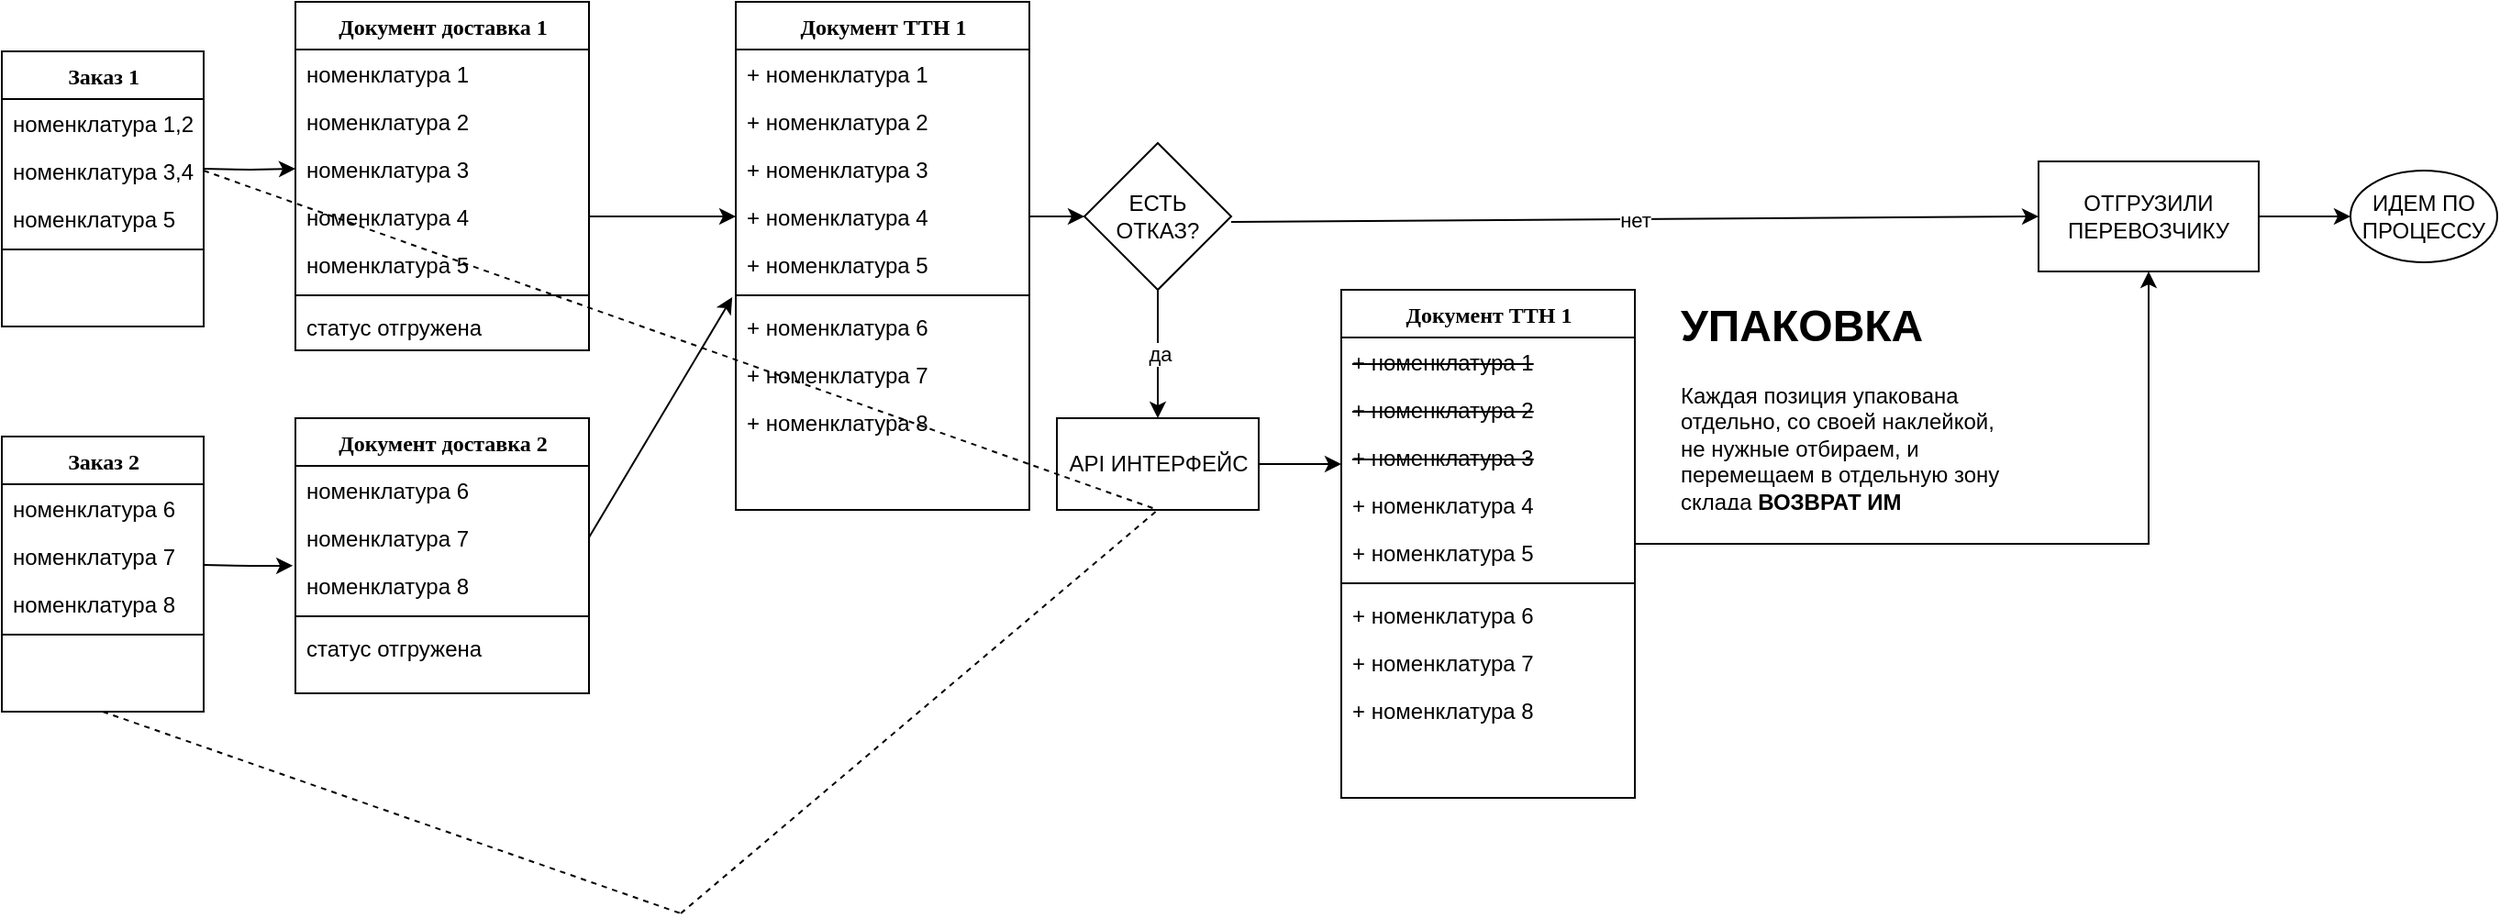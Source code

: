 <mxfile version="13.8.9-1" type="github">
  <diagram name="Page-1" id="9f46799a-70d6-7492-0946-bef42562c5a5">
    <mxGraphModel dx="1240" dy="561" grid="1" gridSize="10" guides="1" tooltips="1" connect="1" arrows="1" fold="1" page="1" pageScale="1" pageWidth="1100" pageHeight="850" background="#ffffff" math="0" shadow="0">
      <root>
        <mxCell id="0" />
        <mxCell id="1" parent="0" />
        <mxCell id="78961159f06e98e8-17" value="Документ доставка 1" style="swimlane;html=1;fontStyle=1;align=center;verticalAlign=top;childLayout=stackLayout;horizontal=1;startSize=26;horizontalStack=0;resizeParent=1;resizeLast=0;collapsible=1;marginBottom=0;swimlaneFillColor=#ffffff;rounded=0;shadow=0;comic=0;labelBackgroundColor=none;strokeWidth=1;fillColor=none;fontFamily=Verdana;fontSize=12" parent="1" vertex="1">
          <mxGeometry x="190" y="83" width="160" height="190" as="geometry" />
        </mxCell>
        <mxCell id="78961159f06e98e8-21" value="номенклатура 1" style="text;html=1;strokeColor=none;fillColor=none;align=left;verticalAlign=top;spacingLeft=4;spacingRight=4;whiteSpace=wrap;overflow=hidden;rotatable=0;points=[[0,0.5],[1,0.5]];portConstraint=eastwest;" parent="78961159f06e98e8-17" vertex="1">
          <mxGeometry y="26" width="160" height="26" as="geometry" />
        </mxCell>
        <mxCell id="78961159f06e98e8-23" value="номенклатура 2" style="text;html=1;strokeColor=none;fillColor=none;align=left;verticalAlign=top;spacingLeft=4;spacingRight=4;whiteSpace=wrap;overflow=hidden;rotatable=0;points=[[0,0.5],[1,0.5]];portConstraint=eastwest;" parent="78961159f06e98e8-17" vertex="1">
          <mxGeometry y="52" width="160" height="26" as="geometry" />
        </mxCell>
        <mxCell id="78961159f06e98e8-25" value="номенклатура 3" style="text;html=1;strokeColor=none;fillColor=none;align=left;verticalAlign=top;spacingLeft=4;spacingRight=4;whiteSpace=wrap;overflow=hidden;rotatable=0;points=[[0,0.5],[1,0.5]];portConstraint=eastwest;" parent="78961159f06e98e8-17" vertex="1">
          <mxGeometry y="78" width="160" height="26" as="geometry" />
        </mxCell>
        <mxCell id="78961159f06e98e8-26" value="номенклатура 4" style="text;html=1;strokeColor=none;fillColor=none;align=left;verticalAlign=top;spacingLeft=4;spacingRight=4;whiteSpace=wrap;overflow=hidden;rotatable=0;points=[[0,0.5],[1,0.5]];portConstraint=eastwest;" parent="78961159f06e98e8-17" vertex="1">
          <mxGeometry y="104" width="160" height="26" as="geometry" />
        </mxCell>
        <mxCell id="78961159f06e98e8-24" value="номенклатура 5" style="text;html=1;strokeColor=none;fillColor=none;align=left;verticalAlign=top;spacingLeft=4;spacingRight=4;whiteSpace=wrap;overflow=hidden;rotatable=0;points=[[0,0.5],[1,0.5]];portConstraint=eastwest;" parent="78961159f06e98e8-17" vertex="1">
          <mxGeometry y="130" width="160" height="26" as="geometry" />
        </mxCell>
        <mxCell id="78961159f06e98e8-19" value="" style="line;html=1;strokeWidth=1;fillColor=none;align=left;verticalAlign=middle;spacingTop=-1;spacingLeft=3;spacingRight=3;rotatable=0;labelPosition=right;points=[];portConstraint=eastwest;" parent="78961159f06e98e8-17" vertex="1">
          <mxGeometry y="156" width="160" height="8" as="geometry" />
        </mxCell>
        <mxCell id="78961159f06e98e8-20" value="статус отгружена&amp;nbsp;" style="text;html=1;strokeColor=none;fillColor=none;align=left;verticalAlign=top;spacingLeft=4;spacingRight=4;whiteSpace=wrap;overflow=hidden;rotatable=0;points=[[0,0.5],[1,0.5]];portConstraint=eastwest;" parent="78961159f06e98e8-17" vertex="1">
          <mxGeometry y="164" width="160" height="26" as="geometry" />
        </mxCell>
        <mxCell id="78961159f06e98e8-30" value="Документ ТТН 1" style="swimlane;html=1;fontStyle=1;align=center;verticalAlign=top;childLayout=stackLayout;horizontal=1;startSize=26;horizontalStack=0;resizeParent=1;resizeLast=0;collapsible=1;marginBottom=0;swimlaneFillColor=#ffffff;rounded=0;shadow=0;comic=0;labelBackgroundColor=none;strokeWidth=1;fillColor=none;fontFamily=Verdana;fontSize=12" parent="1" vertex="1">
          <mxGeometry x="430" y="83" width="160" height="277" as="geometry" />
        </mxCell>
        <mxCell id="78961159f06e98e8-31" value="+ номенклатура 1" style="text;html=1;strokeColor=none;fillColor=none;align=left;verticalAlign=top;spacingLeft=4;spacingRight=4;whiteSpace=wrap;overflow=hidden;rotatable=0;points=[[0,0.5],[1,0.5]];portConstraint=eastwest;" parent="78961159f06e98e8-30" vertex="1">
          <mxGeometry y="26" width="160" height="26" as="geometry" />
        </mxCell>
        <mxCell id="78961159f06e98e8-32" value="+ номенклатура 2" style="text;html=1;strokeColor=none;fillColor=none;align=left;verticalAlign=top;spacingLeft=4;spacingRight=4;whiteSpace=wrap;overflow=hidden;rotatable=0;points=[[0,0.5],[1,0.5]];portConstraint=eastwest;" parent="78961159f06e98e8-30" vertex="1">
          <mxGeometry y="52" width="160" height="26" as="geometry" />
        </mxCell>
        <mxCell id="78961159f06e98e8-33" value="+ номенклатура 3" style="text;html=1;strokeColor=none;fillColor=none;align=left;verticalAlign=top;spacingLeft=4;spacingRight=4;whiteSpace=wrap;overflow=hidden;rotatable=0;points=[[0,0.5],[1,0.5]];portConstraint=eastwest;" parent="78961159f06e98e8-30" vertex="1">
          <mxGeometry y="78" width="160" height="26" as="geometry" />
        </mxCell>
        <mxCell id="78961159f06e98e8-34" value="+ номенклатура 4" style="text;html=1;strokeColor=none;fillColor=none;align=left;verticalAlign=top;spacingLeft=4;spacingRight=4;whiteSpace=wrap;overflow=hidden;rotatable=0;points=[[0,0.5],[1,0.5]];portConstraint=eastwest;" parent="78961159f06e98e8-30" vertex="1">
          <mxGeometry y="104" width="160" height="26" as="geometry" />
        </mxCell>
        <mxCell id="78961159f06e98e8-36" value="+ номенклатура 5" style="text;html=1;strokeColor=none;fillColor=none;align=left;verticalAlign=top;spacingLeft=4;spacingRight=4;whiteSpace=wrap;overflow=hidden;rotatable=0;points=[[0,0.5],[1,0.5]];portConstraint=eastwest;" parent="78961159f06e98e8-30" vertex="1">
          <mxGeometry y="130" width="160" height="26" as="geometry" />
        </mxCell>
        <mxCell id="78961159f06e98e8-38" value="" style="line;html=1;strokeWidth=1;fillColor=none;align=left;verticalAlign=middle;spacingTop=-1;spacingLeft=3;spacingRight=3;rotatable=0;labelPosition=right;points=[];portConstraint=eastwest;" parent="78961159f06e98e8-30" vertex="1">
          <mxGeometry y="156" width="160" height="8" as="geometry" />
        </mxCell>
        <mxCell id="78961159f06e98e8-39" value="+ номенклатура 6" style="text;html=1;strokeColor=none;fillColor=none;align=left;verticalAlign=top;spacingLeft=4;spacingRight=4;whiteSpace=wrap;overflow=hidden;rotatable=0;points=[[0,0.5],[1,0.5]];portConstraint=eastwest;" parent="78961159f06e98e8-30" vertex="1">
          <mxGeometry y="164" width="160" height="26" as="geometry" />
        </mxCell>
        <mxCell id="78961159f06e98e8-40" value="+ номенклатура 7" style="text;html=1;strokeColor=none;fillColor=none;align=left;verticalAlign=top;spacingLeft=4;spacingRight=4;whiteSpace=wrap;overflow=hidden;rotatable=0;points=[[0,0.5],[1,0.5]];portConstraint=eastwest;" parent="78961159f06e98e8-30" vertex="1">
          <mxGeometry y="190" width="160" height="26" as="geometry" />
        </mxCell>
        <mxCell id="78961159f06e98e8-42" value="+ номенклатура 8" style="text;html=1;strokeColor=none;fillColor=none;align=left;verticalAlign=top;spacingLeft=4;spacingRight=4;whiteSpace=wrap;overflow=hidden;rotatable=0;points=[[0,0.5],[1,0.5]];portConstraint=eastwest;" parent="78961159f06e98e8-30" vertex="1">
          <mxGeometry y="216" width="160" height="26" as="geometry" />
        </mxCell>
        <mxCell id="TUxAyRFGm5ZUwUrxouXl-1" value="Документ доставка 2" style="swimlane;html=1;fontStyle=1;align=center;verticalAlign=top;childLayout=stackLayout;horizontal=1;startSize=26;horizontalStack=0;resizeParent=1;resizeLast=0;collapsible=1;marginBottom=0;swimlaneFillColor=#ffffff;rounded=0;shadow=0;comic=0;labelBackgroundColor=none;strokeWidth=1;fillColor=none;fontFamily=Verdana;fontSize=12" parent="1" vertex="1">
          <mxGeometry x="190" y="310" width="160" height="150" as="geometry" />
        </mxCell>
        <mxCell id="TUxAyRFGm5ZUwUrxouXl-2" value="номенклатура 6" style="text;html=1;strokeColor=none;fillColor=none;align=left;verticalAlign=top;spacingLeft=4;spacingRight=4;whiteSpace=wrap;overflow=hidden;rotatable=0;points=[[0,0.5],[1,0.5]];portConstraint=eastwest;" parent="TUxAyRFGm5ZUwUrxouXl-1" vertex="1">
          <mxGeometry y="26" width="160" height="26" as="geometry" />
        </mxCell>
        <mxCell id="TUxAyRFGm5ZUwUrxouXl-4" value="номенклатура 7" style="text;html=1;strokeColor=none;fillColor=none;align=left;verticalAlign=top;spacingLeft=4;spacingRight=4;whiteSpace=wrap;overflow=hidden;rotatable=0;points=[[0,0.5],[1,0.5]];portConstraint=eastwest;" parent="TUxAyRFGm5ZUwUrxouXl-1" vertex="1">
          <mxGeometry y="52" width="160" height="26" as="geometry" />
        </mxCell>
        <mxCell id="TUxAyRFGm5ZUwUrxouXl-3" value="номенклатура 8" style="text;html=1;strokeColor=none;fillColor=none;align=left;verticalAlign=top;spacingLeft=4;spacingRight=4;whiteSpace=wrap;overflow=hidden;rotatable=0;points=[[0,0.5],[1,0.5]];portConstraint=eastwest;" parent="TUxAyRFGm5ZUwUrxouXl-1" vertex="1">
          <mxGeometry y="78" width="160" height="26" as="geometry" />
        </mxCell>
        <mxCell id="TUxAyRFGm5ZUwUrxouXl-7" value="" style="line;html=1;strokeWidth=1;fillColor=none;align=left;verticalAlign=middle;spacingTop=-1;spacingLeft=3;spacingRight=3;rotatable=0;labelPosition=right;points=[];portConstraint=eastwest;" parent="TUxAyRFGm5ZUwUrxouXl-1" vertex="1">
          <mxGeometry y="104" width="160" height="8" as="geometry" />
        </mxCell>
        <mxCell id="TUxAyRFGm5ZUwUrxouXl-8" value="статус отгружена&amp;nbsp;" style="text;html=1;strokeColor=none;fillColor=none;align=left;verticalAlign=top;spacingLeft=4;spacingRight=4;whiteSpace=wrap;overflow=hidden;rotatable=0;points=[[0,0.5],[1,0.5]];portConstraint=eastwest;" parent="TUxAyRFGm5ZUwUrxouXl-1" vertex="1">
          <mxGeometry y="112" width="160" height="26" as="geometry" />
        </mxCell>
        <mxCell id="TUxAyRFGm5ZUwUrxouXl-9" value="" style="endArrow=classic;html=1;exitX=1;exitY=0.5;exitDx=0;exitDy=0;entryX=0;entryY=0.5;entryDx=0;entryDy=0;" parent="1" source="78961159f06e98e8-26" target="78961159f06e98e8-34" edge="1">
          <mxGeometry width="50" height="50" relative="1" as="geometry">
            <mxPoint x="330" y="390" as="sourcePoint" />
            <mxPoint x="380" y="340" as="targetPoint" />
          </mxGeometry>
        </mxCell>
        <mxCell id="TUxAyRFGm5ZUwUrxouXl-10" value="" style="endArrow=classic;html=1;exitX=1;exitY=0.5;exitDx=0;exitDy=0;entryX=-0.012;entryY=-0.115;entryDx=0;entryDy=0;entryPerimeter=0;" parent="1" target="78961159f06e98e8-39" edge="1" source="TUxAyRFGm5ZUwUrxouXl-4">
          <mxGeometry width="50" height="50" relative="1" as="geometry">
            <mxPoint x="253.04" y="485.008" as="sourcePoint" />
            <mxPoint x="380" y="340" as="targetPoint" />
          </mxGeometry>
        </mxCell>
        <mxCell id="TUxAyRFGm5ZUwUrxouXl-13" value="" style="endArrow=classic;html=1;exitX=1;exitY=0.5;exitDx=0;exitDy=0;" parent="1" source="78961159f06e98e8-34" target="TUxAyRFGm5ZUwUrxouXl-14" edge="1">
          <mxGeometry width="50" height="50" relative="1" as="geometry">
            <mxPoint x="780" y="290" as="sourcePoint" />
            <mxPoint x="660" y="200" as="targetPoint" />
          </mxGeometry>
        </mxCell>
        <mxCell id="TUxAyRFGm5ZUwUrxouXl-22" value="да" style="edgeStyle=orthogonalEdgeStyle;rounded=0;orthogonalLoop=1;jettySize=auto;html=1;" parent="1" source="TUxAyRFGm5ZUwUrxouXl-14" edge="1">
          <mxGeometry relative="1" as="geometry">
            <mxPoint x="660" y="310" as="targetPoint" />
          </mxGeometry>
        </mxCell>
        <mxCell id="TUxAyRFGm5ZUwUrxouXl-14" value="ЕСТЬ ОТКАЗ?" style="rhombus;whiteSpace=wrap;html=1;" parent="1" vertex="1">
          <mxGeometry x="620" y="160" width="80" height="80" as="geometry" />
        </mxCell>
        <mxCell id="TUxAyRFGm5ZUwUrxouXl-15" value="нет" style="endArrow=classic;html=1;entryX=0;entryY=0.5;entryDx=0;entryDy=0;" parent="1" target="TUxAyRFGm5ZUwUrxouXl-16" edge="1">
          <mxGeometry width="50" height="50" relative="1" as="geometry">
            <mxPoint x="700" y="203" as="sourcePoint" />
            <mxPoint x="800" y="203" as="targetPoint" />
          </mxGeometry>
        </mxCell>
        <mxCell id="TUxAyRFGm5ZUwUrxouXl-18" value="" style="edgeStyle=orthogonalEdgeStyle;rounded=0;orthogonalLoop=1;jettySize=auto;html=1;" parent="1" source="TUxAyRFGm5ZUwUrxouXl-16" target="TUxAyRFGm5ZUwUrxouXl-17" edge="1">
          <mxGeometry relative="1" as="geometry" />
        </mxCell>
        <mxCell id="TUxAyRFGm5ZUwUrxouXl-16" value="ОТГРУЗИЛИ ПЕРЕВОЗЧИКУ" style="rounded=0;whiteSpace=wrap;html=1;" parent="1" vertex="1">
          <mxGeometry x="1140" y="170" width="120" height="60" as="geometry" />
        </mxCell>
        <mxCell id="TUxAyRFGm5ZUwUrxouXl-17" value="ИДЕМ ПО ПРОЦЕССУ" style="ellipse;whiteSpace=wrap;html=1;" parent="1" vertex="1">
          <mxGeometry x="1310" y="175" width="80" height="50" as="geometry" />
        </mxCell>
        <mxCell id="M3zHYX927I2tNMP38OAS-6" style="edgeStyle=orthogonalEdgeStyle;rounded=0;orthogonalLoop=1;jettySize=auto;html=1;entryX=0.5;entryY=1;entryDx=0;entryDy=0;" edge="1" parent="1" source="TUxAyRFGm5ZUwUrxouXl-23" target="TUxAyRFGm5ZUwUrxouXl-16">
          <mxGeometry relative="1" as="geometry" />
        </mxCell>
        <mxCell id="TUxAyRFGm5ZUwUrxouXl-23" value="Документ ТТН 1" style="swimlane;html=1;fontStyle=1;align=center;verticalAlign=top;childLayout=stackLayout;horizontal=1;startSize=26;horizontalStack=0;resizeParent=1;resizeLast=0;collapsible=1;marginBottom=0;swimlaneFillColor=#ffffff;rounded=0;shadow=0;comic=0;labelBackgroundColor=none;strokeWidth=1;fillColor=none;fontFamily=Verdana;fontSize=12" parent="1" vertex="1">
          <mxGeometry x="760" y="240" width="160" height="277" as="geometry" />
        </mxCell>
        <mxCell id="TUxAyRFGm5ZUwUrxouXl-24" value="&lt;strike&gt;+ номенклатура 1&lt;/strike&gt;" style="text;html=1;strokeColor=none;fillColor=none;align=left;verticalAlign=top;spacingLeft=4;spacingRight=4;whiteSpace=wrap;overflow=hidden;rotatable=0;points=[[0,0.5],[1,0.5]];portConstraint=eastwest;" parent="TUxAyRFGm5ZUwUrxouXl-23" vertex="1">
          <mxGeometry y="26" width="160" height="26" as="geometry" />
        </mxCell>
        <mxCell id="TUxAyRFGm5ZUwUrxouXl-25" value="&lt;strike&gt;+ номенклатура 2&lt;/strike&gt;" style="text;html=1;strokeColor=none;fillColor=none;align=left;verticalAlign=top;spacingLeft=4;spacingRight=4;whiteSpace=wrap;overflow=hidden;rotatable=0;points=[[0,0.5],[1,0.5]];portConstraint=eastwest;" parent="TUxAyRFGm5ZUwUrxouXl-23" vertex="1">
          <mxGeometry y="52" width="160" height="26" as="geometry" />
        </mxCell>
        <mxCell id="TUxAyRFGm5ZUwUrxouXl-26" value="&lt;strike&gt;+ номенклатура 3&lt;/strike&gt;" style="text;html=1;strokeColor=none;fillColor=none;align=left;verticalAlign=top;spacingLeft=4;spacingRight=4;whiteSpace=wrap;overflow=hidden;rotatable=0;points=[[0,0.5],[1,0.5]];portConstraint=eastwest;" parent="TUxAyRFGm5ZUwUrxouXl-23" vertex="1">
          <mxGeometry y="78" width="160" height="26" as="geometry" />
        </mxCell>
        <mxCell id="TUxAyRFGm5ZUwUrxouXl-27" value="+ номенклатура 4" style="text;html=1;strokeColor=none;fillColor=none;align=left;verticalAlign=top;spacingLeft=4;spacingRight=4;whiteSpace=wrap;overflow=hidden;rotatable=0;points=[[0,0.5],[1,0.5]];portConstraint=eastwest;" parent="TUxAyRFGm5ZUwUrxouXl-23" vertex="1">
          <mxGeometry y="104" width="160" height="26" as="geometry" />
        </mxCell>
        <mxCell id="TUxAyRFGm5ZUwUrxouXl-28" value="+ номенклатура 5" style="text;html=1;strokeColor=none;fillColor=none;align=left;verticalAlign=top;spacingLeft=4;spacingRight=4;whiteSpace=wrap;overflow=hidden;rotatable=0;points=[[0,0.5],[1,0.5]];portConstraint=eastwest;" parent="TUxAyRFGm5ZUwUrxouXl-23" vertex="1">
          <mxGeometry y="130" width="160" height="26" as="geometry" />
        </mxCell>
        <mxCell id="TUxAyRFGm5ZUwUrxouXl-29" value="" style="line;html=1;strokeWidth=1;fillColor=none;align=left;verticalAlign=middle;spacingTop=-1;spacingLeft=3;spacingRight=3;rotatable=0;labelPosition=right;points=[];portConstraint=eastwest;" parent="TUxAyRFGm5ZUwUrxouXl-23" vertex="1">
          <mxGeometry y="156" width="160" height="8" as="geometry" />
        </mxCell>
        <mxCell id="TUxAyRFGm5ZUwUrxouXl-30" value="+ номенклатура 6" style="text;html=1;strokeColor=none;fillColor=none;align=left;verticalAlign=top;spacingLeft=4;spacingRight=4;whiteSpace=wrap;overflow=hidden;rotatable=0;points=[[0,0.5],[1,0.5]];portConstraint=eastwest;" parent="TUxAyRFGm5ZUwUrxouXl-23" vertex="1">
          <mxGeometry y="164" width="160" height="26" as="geometry" />
        </mxCell>
        <mxCell id="TUxAyRFGm5ZUwUrxouXl-31" value="+ номенклатура 7" style="text;html=1;strokeColor=none;fillColor=none;align=left;verticalAlign=top;spacingLeft=4;spacingRight=4;whiteSpace=wrap;overflow=hidden;rotatable=0;points=[[0,0.5],[1,0.5]];portConstraint=eastwest;" parent="TUxAyRFGm5ZUwUrxouXl-23" vertex="1">
          <mxGeometry y="190" width="160" height="26" as="geometry" />
        </mxCell>
        <mxCell id="TUxAyRFGm5ZUwUrxouXl-32" value="+ номенклатура 8" style="text;html=1;strokeColor=none;fillColor=none;align=left;verticalAlign=top;spacingLeft=4;spacingRight=4;whiteSpace=wrap;overflow=hidden;rotatable=0;points=[[0,0.5],[1,0.5]];portConstraint=eastwest;" parent="TUxAyRFGm5ZUwUrxouXl-23" vertex="1">
          <mxGeometry y="216" width="160" height="26" as="geometry" />
        </mxCell>
        <mxCell id="M3zHYX927I2tNMP38OAS-5" style="edgeStyle=orthogonalEdgeStyle;rounded=0;orthogonalLoop=1;jettySize=auto;html=1;entryX=0;entryY=0.654;entryDx=0;entryDy=0;entryPerimeter=0;" edge="1" parent="1" source="M3zHYX927I2tNMP38OAS-4" target="TUxAyRFGm5ZUwUrxouXl-26">
          <mxGeometry relative="1" as="geometry">
            <mxPoint x="810" y="335.0" as="targetPoint" />
          </mxGeometry>
        </mxCell>
        <mxCell id="M3zHYX927I2tNMP38OAS-4" value="API ИНТЕРФЕЙС" style="html=1;" vertex="1" parent="1">
          <mxGeometry x="605" y="310" width="110" height="50" as="geometry" />
        </mxCell>
        <mxCell id="M3zHYX927I2tNMP38OAS-7" value="&lt;h1&gt;УПАКОВКА&lt;/h1&gt;&lt;div&gt;Каждая позиция упакована отдельно, со своей наклейкой, не нужные отбираем, и перемещаем в отдельную зону склада &lt;b&gt;ВОЗВРАТ ИМ&lt;/b&gt;&lt;/div&gt;" style="text;html=1;strokeColor=none;fillColor=none;spacing=5;spacingTop=-20;whiteSpace=wrap;overflow=hidden;rounded=0;" vertex="1" parent="1">
          <mxGeometry x="940" y="240" width="190" height="120" as="geometry" />
        </mxCell>
        <mxCell id="M3zHYX927I2tNMP38OAS-11" style="edgeStyle=orthogonalEdgeStyle;rounded=0;orthogonalLoop=1;jettySize=auto;html=1;entryX=0;entryY=0.5;entryDx=0;entryDy=0;" edge="1" parent="1" target="78961159f06e98e8-25">
          <mxGeometry relative="1" as="geometry">
            <mxPoint x="140" y="174" as="sourcePoint" />
          </mxGeometry>
        </mxCell>
        <mxCell id="M3zHYX927I2tNMP38OAS-12" style="edgeStyle=orthogonalEdgeStyle;rounded=0;orthogonalLoop=1;jettySize=auto;html=1;entryX=-0.009;entryY=0.093;entryDx=0;entryDy=0;entryPerimeter=0;" edge="1" parent="1" target="TUxAyRFGm5ZUwUrxouXl-3">
          <mxGeometry relative="1" as="geometry">
            <mxPoint x="140" y="390" as="sourcePoint" />
          </mxGeometry>
        </mxCell>
        <mxCell id="M3zHYX927I2tNMP38OAS-13" value="Заказ 1" style="swimlane;html=1;fontStyle=1;align=center;verticalAlign=top;childLayout=stackLayout;horizontal=1;startSize=26;horizontalStack=0;resizeParent=1;resizeLast=0;collapsible=1;marginBottom=0;swimlaneFillColor=#ffffff;rounded=0;shadow=0;comic=0;labelBackgroundColor=none;strokeWidth=1;fillColor=none;fontFamily=Verdana;fontSize=12" vertex="1" parent="1">
          <mxGeometry x="30" y="110" width="110" height="150" as="geometry" />
        </mxCell>
        <mxCell id="M3zHYX927I2tNMP38OAS-14" value="номенклатура 1,2" style="text;html=1;strokeColor=none;fillColor=none;align=left;verticalAlign=top;spacingLeft=4;spacingRight=4;whiteSpace=wrap;overflow=hidden;rotatable=0;points=[[0,0.5],[1,0.5]];portConstraint=eastwest;" vertex="1" parent="M3zHYX927I2tNMP38OAS-13">
          <mxGeometry y="26" width="110" height="26" as="geometry" />
        </mxCell>
        <mxCell id="M3zHYX927I2tNMP38OAS-15" value="номенклатура 3,4" style="text;html=1;strokeColor=none;fillColor=none;align=left;verticalAlign=top;spacingLeft=4;spacingRight=4;whiteSpace=wrap;overflow=hidden;rotatable=0;points=[[0,0.5],[1,0.5]];portConstraint=eastwest;" vertex="1" parent="M3zHYX927I2tNMP38OAS-13">
          <mxGeometry y="52" width="110" height="26" as="geometry" />
        </mxCell>
        <mxCell id="M3zHYX927I2tNMP38OAS-16" value="номенклатура 5" style="text;html=1;strokeColor=none;fillColor=none;align=left;verticalAlign=top;spacingLeft=4;spacingRight=4;whiteSpace=wrap;overflow=hidden;rotatable=0;points=[[0,0.5],[1,0.5]];portConstraint=eastwest;" vertex="1" parent="M3zHYX927I2tNMP38OAS-13">
          <mxGeometry y="78" width="110" height="26" as="geometry" />
        </mxCell>
        <mxCell id="M3zHYX927I2tNMP38OAS-17" value="" style="line;html=1;strokeWidth=1;fillColor=none;align=left;verticalAlign=middle;spacingTop=-1;spacingLeft=3;spacingRight=3;rotatable=0;labelPosition=right;points=[];portConstraint=eastwest;" vertex="1" parent="M3zHYX927I2tNMP38OAS-13">
          <mxGeometry y="104" width="110" height="8" as="geometry" />
        </mxCell>
        <mxCell id="M3zHYX927I2tNMP38OAS-19" value="Заказ 2" style="swimlane;html=1;fontStyle=1;align=center;verticalAlign=top;childLayout=stackLayout;horizontal=1;startSize=26;horizontalStack=0;resizeParent=1;resizeLast=0;collapsible=1;marginBottom=0;swimlaneFillColor=#ffffff;rounded=0;shadow=0;comic=0;labelBackgroundColor=none;strokeWidth=1;fillColor=none;fontFamily=Verdana;fontSize=12" vertex="1" parent="1">
          <mxGeometry x="30" y="320" width="110" height="150" as="geometry" />
        </mxCell>
        <mxCell id="M3zHYX927I2tNMP38OAS-20" value="номенклатура 6" style="text;html=1;strokeColor=none;fillColor=none;align=left;verticalAlign=top;spacingLeft=4;spacingRight=4;whiteSpace=wrap;overflow=hidden;rotatable=0;points=[[0,0.5],[1,0.5]];portConstraint=eastwest;" vertex="1" parent="M3zHYX927I2tNMP38OAS-19">
          <mxGeometry y="26" width="110" height="26" as="geometry" />
        </mxCell>
        <mxCell id="M3zHYX927I2tNMP38OAS-21" value="номенклатура 7" style="text;html=1;strokeColor=none;fillColor=none;align=left;verticalAlign=top;spacingLeft=4;spacingRight=4;whiteSpace=wrap;overflow=hidden;rotatable=0;points=[[0,0.5],[1,0.5]];portConstraint=eastwest;" vertex="1" parent="M3zHYX927I2tNMP38OAS-19">
          <mxGeometry y="52" width="110" height="26" as="geometry" />
        </mxCell>
        <mxCell id="M3zHYX927I2tNMP38OAS-22" value="номенклатура 8" style="text;html=1;strokeColor=none;fillColor=none;align=left;verticalAlign=top;spacingLeft=4;spacingRight=4;whiteSpace=wrap;overflow=hidden;rotatable=0;points=[[0,0.5],[1,0.5]];portConstraint=eastwest;" vertex="1" parent="M3zHYX927I2tNMP38OAS-19">
          <mxGeometry y="78" width="110" height="26" as="geometry" />
        </mxCell>
        <mxCell id="M3zHYX927I2tNMP38OAS-23" value="" style="line;html=1;strokeWidth=1;fillColor=none;align=left;verticalAlign=middle;spacingTop=-1;spacingLeft=3;spacingRight=3;rotatable=0;labelPosition=right;points=[];portConstraint=eastwest;" vertex="1" parent="M3zHYX927I2tNMP38OAS-19">
          <mxGeometry y="104" width="110" height="8" as="geometry" />
        </mxCell>
        <mxCell id="M3zHYX927I2tNMP38OAS-24" value="" style="endArrow=none;dashed=1;html=1;exitX=0.5;exitY=1;exitDx=0;exitDy=0;" edge="1" parent="1" source="M3zHYX927I2tNMP38OAS-19">
          <mxGeometry width="50" height="50" relative="1" as="geometry">
            <mxPoint x="530" y="360" as="sourcePoint" />
            <mxPoint x="400" y="580" as="targetPoint" />
          </mxGeometry>
        </mxCell>
        <mxCell id="M3zHYX927I2tNMP38OAS-25" value="" style="endArrow=none;dashed=1;html=1;entryX=0.5;entryY=1;entryDx=0;entryDy=0;" edge="1" parent="1" target="M3zHYX927I2tNMP38OAS-4">
          <mxGeometry width="50" height="50" relative="1" as="geometry">
            <mxPoint x="400" y="580" as="sourcePoint" />
            <mxPoint x="580" y="310" as="targetPoint" />
          </mxGeometry>
        </mxCell>
        <mxCell id="M3zHYX927I2tNMP38OAS-26" value="" style="endArrow=none;dashed=1;html=1;exitX=1;exitY=0.5;exitDx=0;exitDy=0;entryX=0.5;entryY=1;entryDx=0;entryDy=0;" edge="1" parent="1" source="M3zHYX927I2tNMP38OAS-15" target="M3zHYX927I2tNMP38OAS-4">
          <mxGeometry width="50" height="50" relative="1" as="geometry">
            <mxPoint x="530" y="360" as="sourcePoint" />
            <mxPoint x="580" y="310" as="targetPoint" />
          </mxGeometry>
        </mxCell>
      </root>
    </mxGraphModel>
  </diagram>
</mxfile>
